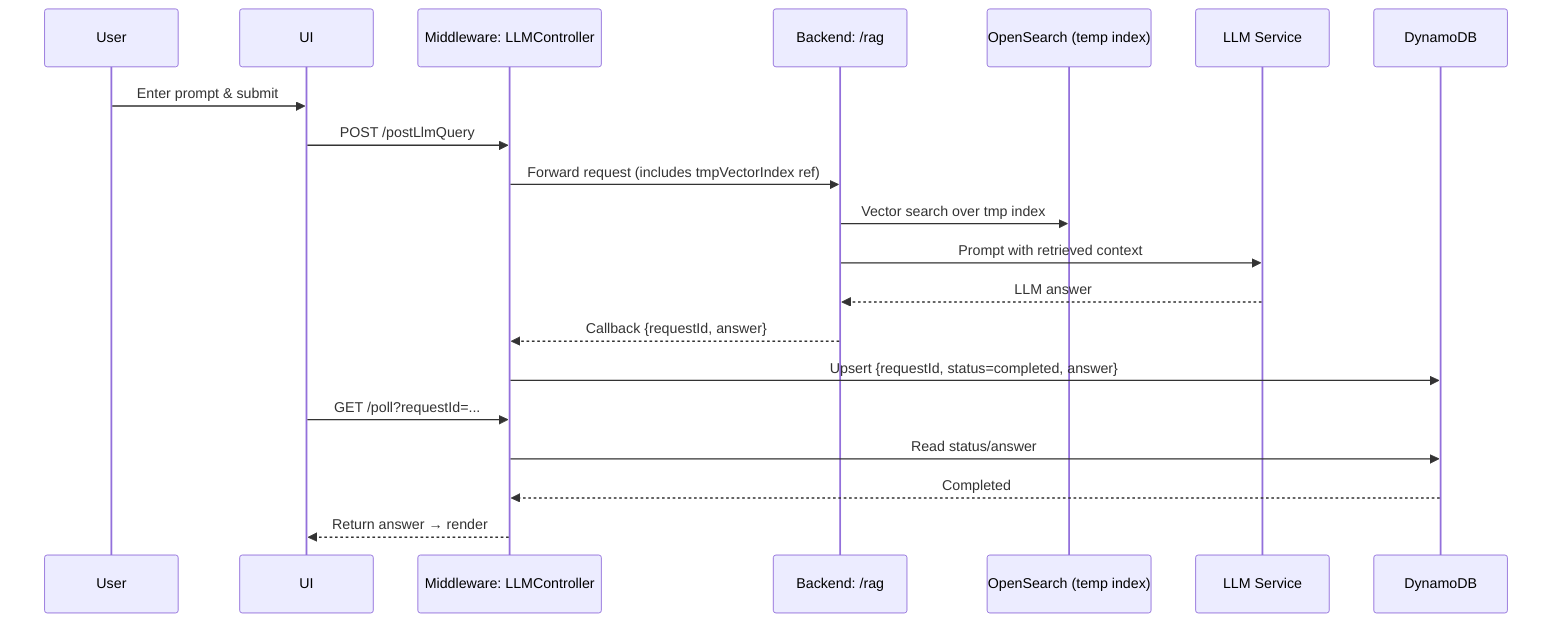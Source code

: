 sequenceDiagram
    participant User
    participant UI
    participant LLMc as Middleware: LLMController
    participant RAG as Backend: /rag
    participant OS as OpenSearch (temp index)
    participant LLM as LLM Service
    participant DDB as DynamoDB

    User->>UI: Enter prompt & submit
    UI->>LLMc: POST /postLlmQuery
    LLMc->>RAG: Forward request (includes tmpVectorIndex ref)
    RAG->>OS: Vector search over tmp index
    RAG->>LLM: Prompt with retrieved context
    LLM-->>RAG: LLM answer
    RAG-->>LLMc: Callback {requestId, answer}
    LLMc->>DDB: Upsert {requestId, status=completed, answer}
    UI->>LLMc: GET /poll?requestId=...
    LLMc->>DDB: Read status/answer
    DDB-->>LLMc: Completed
    LLMc-->>UI: Return answer → render